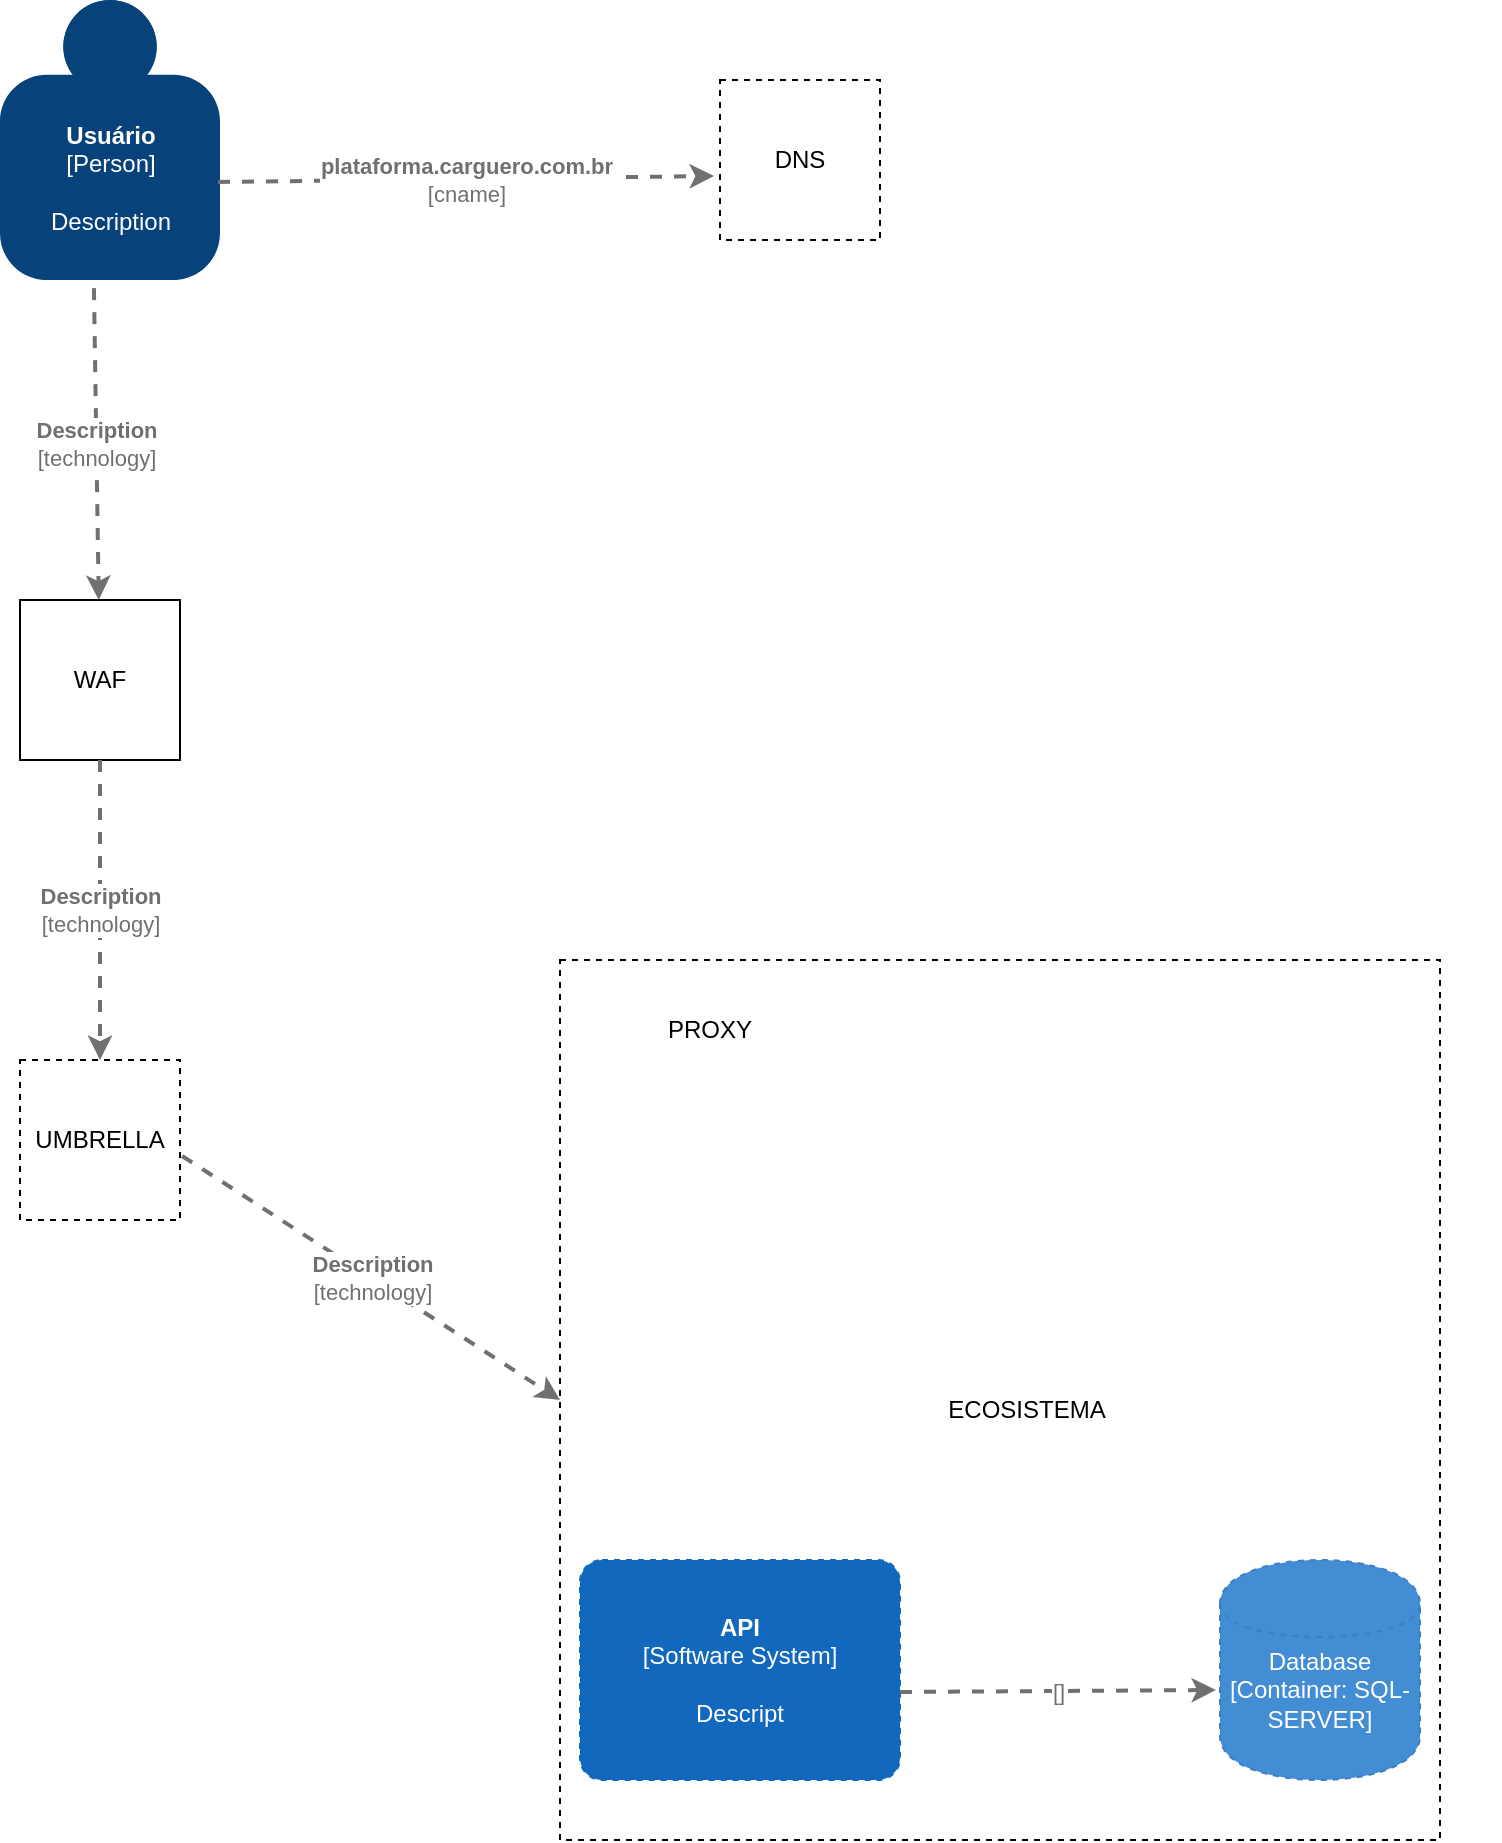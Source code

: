 <mxfile version="13.9.2" type="github">
  <diagram id="nGWeb2T-b6aRDUTrY9Ne" name="Page-1">
    <mxGraphModel dx="1542" dy="979" grid="1" gridSize="10" guides="1" tooltips="1" connect="1" arrows="1" fold="1" page="1" pageScale="1" pageWidth="850" pageHeight="1100" math="0" shadow="0">
      <root>
        <mxCell id="0" />
        <mxCell id="1" parent="0" />
        <mxCell id="WKsc-8ktAoIpN4Bo7_Br-1" value="WAF" style="whiteSpace=wrap;html=1;aspect=fixed;" vertex="1" parent="1">
          <mxGeometry x="90" y="330" width="80" height="80" as="geometry" />
        </mxCell>
        <object placeholders="1" c4Name="Usuário" c4Type="Person" c4Description="Description" label="&lt;b&gt;%c4Name%&lt;/b&gt;&lt;div&gt;[%c4Type%]&lt;/div&gt;&lt;br&gt;&lt;div&gt;%c4Description%&lt;/div&gt;" id="WKsc-8ktAoIpN4Bo7_Br-5">
          <mxCell style="html=1;dashed=0;whitespace=wrap;fillColor=#08427b;strokeColor=none;fontColor=#ffffff;shape=mxgraph.c4.person;align=center;metaEdit=1;points=[[0.5,0,0],[1,0.5,0],[1,0.75,0],[0.75,1,0],[0.5,1,0],[0.25,1,0],[0,0.75,0],[0,0.5,0]];metaData={&quot;c4Type&quot;:{&quot;editable&quot;:false}};" vertex="1" parent="1">
            <mxGeometry x="80" y="30" width="110.0" height="140" as="geometry" />
          </mxCell>
        </object>
        <mxCell id="WKsc-8ktAoIpN4Bo7_Br-6" value="DNS" style="whiteSpace=wrap;html=1;aspect=fixed;dashed=1;gradientColor=none;" vertex="1" parent="1">
          <mxGeometry x="440" y="70" width="80" height="80" as="geometry" />
        </mxCell>
        <object placeholders="1" c4Type="Relationship" c4Technology="cname" c4Description="plataforma.carguero.com.br" label="&lt;div style=&quot;text-align: left&quot;&gt;&lt;div style=&quot;text-align: center&quot;&gt;&lt;b&gt;%c4Description%&lt;/b&gt;&lt;/div&gt;&lt;div style=&quot;text-align: center&quot;&gt;[%c4Technology%]&lt;/div&gt;&lt;/div&gt;" id="WKsc-8ktAoIpN4Bo7_Br-7">
          <mxCell style="edgeStyle=none;rounded=0;html=1;jettySize=auto;orthogonalLoop=1;strokeColor=#707070;strokeWidth=2;fontColor=#707070;jumpStyle=none;dashed=1;metaEdit=1;metaData={&quot;c4Type&quot;:{&quot;editable&quot;:false}};entryX=-0.037;entryY=0.6;entryDx=0;entryDy=0;entryPerimeter=0;exitX=0.991;exitY=0.65;exitDx=0;exitDy=0;exitPerimeter=0;" edge="1" parent="1" source="WKsc-8ktAoIpN4Bo7_Br-5" target="WKsc-8ktAoIpN4Bo7_Br-6">
            <mxGeometry width="160" relative="1" as="geometry">
              <mxPoint x="240" y="120" as="sourcePoint" />
              <mxPoint x="370" y="120" as="targetPoint" />
            </mxGeometry>
          </mxCell>
        </object>
        <object placeholders="1" c4Type="Relationship" c4Technology="technology" c4Description="Description" label="&lt;div style=&quot;text-align: left&quot;&gt;&lt;div style=&quot;text-align: center&quot;&gt;&lt;b&gt;%c4Description%&lt;/b&gt;&lt;/div&gt;&lt;div style=&quot;text-align: center&quot;&gt;[%c4Technology%]&lt;/div&gt;&lt;/div&gt;" id="WKsc-8ktAoIpN4Bo7_Br-8">
          <mxCell style="edgeStyle=none;rounded=0;html=1;jettySize=auto;orthogonalLoop=1;strokeColor=#707070;strokeWidth=2;fontColor=#707070;jumpStyle=none;dashed=1;metaEdit=1;metaData={&quot;c4Type&quot;:{&quot;editable&quot;:false}};exitX=0.427;exitY=1.029;exitDx=0;exitDy=0;exitPerimeter=0;" edge="1" parent="1" source="WKsc-8ktAoIpN4Bo7_Br-5" target="WKsc-8ktAoIpN4Bo7_Br-1">
            <mxGeometry width="160" relative="1" as="geometry">
              <mxPoint x="340" y="480" as="sourcePoint" />
              <mxPoint x="500" y="480" as="targetPoint" />
            </mxGeometry>
          </mxCell>
        </object>
        <mxCell id="WKsc-8ktAoIpN4Bo7_Br-10" value="" style="group" vertex="1" connectable="0" parent="1">
          <mxGeometry x="360" y="510" width="470" height="440" as="geometry" />
        </mxCell>
        <mxCell id="WKsc-8ktAoIpN4Bo7_Br-3" value="" style="whiteSpace=wrap;html=1;aspect=fixed;dashed=1;" vertex="1" parent="WKsc-8ktAoIpN4Bo7_Br-10">
          <mxGeometry width="440" height="440" as="geometry" />
        </mxCell>
        <mxCell id="WKsc-8ktAoIpN4Bo7_Br-4" value="ECOSISTEMA" style="text;html=1;strokeColor=none;fillColor=none;align=center;verticalAlign=middle;whiteSpace=wrap;rounded=0;dashed=1;" vertex="1" parent="WKsc-8ktAoIpN4Bo7_Br-10">
          <mxGeometry x="119.167" y="119.167" width="229.167" height="210.833" as="geometry" />
        </mxCell>
        <mxCell id="WKsc-8ktAoIpN4Bo7_Br-12" value="PROXY" style="text;html=1;strokeColor=none;fillColor=none;align=center;verticalAlign=middle;whiteSpace=wrap;rounded=0;dashed=1;" vertex="1" parent="WKsc-8ktAoIpN4Bo7_Br-10">
          <mxGeometry x="10" y="20" width="130" height="30" as="geometry" />
        </mxCell>
        <object placeholders="1" c4Name="API" c4Type="Software System" c4Description="Descript" label="&lt;b&gt;%c4Name%&lt;/b&gt;&lt;div&gt;[%c4Type%]&lt;/div&gt;&lt;br&gt;&lt;div&gt;%c4Description%&lt;/div&gt;" id="WKsc-8ktAoIpN4Bo7_Br-16">
          <mxCell style="rounded=1;whiteSpace=wrap;html=1;labelBackgroundColor=none;fillColor=#1168BD;fontColor=#ffffff;align=center;arcSize=10;strokeColor=#1168BD;metaEdit=1;metaData={&quot;c4Type&quot;:{&quot;editable&quot;:false}};points=[[0.25,0,0],[0.5,0,0],[0.75,0,0],[1,0.25,0],[1,0.5,0],[1,0.75,0],[0.75,1,0],[0.5,1,0],[0.25,1,0],[0,0.75,0],[0,0.5,0],[0,0.25,0]];dashed=1;" vertex="1" parent="WKsc-8ktAoIpN4Bo7_Br-10">
            <mxGeometry x="10" y="300" width="160" height="110.0" as="geometry" />
          </mxCell>
        </object>
        <object placeholders="1" c4Type="Database" c4Technology="SQL-SERVER" c4Description="" label="%c4Type%&lt;div&gt;[Container:&amp;nbsp;%c4Technology%]&lt;/div&gt;&lt;br&gt;&lt;div&gt;%c4Description%&lt;/div&gt;" id="WKsc-8ktAoIpN4Bo7_Br-17">
          <mxCell style="shape=cylinder;whiteSpace=wrap;html=1;boundedLbl=1;rounded=0;labelBackgroundColor=none;fillColor=#438DD5;fontSize=12;fontColor=#ffffff;align=center;strokeColor=#3C7FC0;metaEdit=1;points=[[0.5,0,0],[1,0.25,0],[1,0.5,0],[1,0.75,0],[0.5,1,0],[0,0.75,0],[0,0.5,0],[0,0.25,0]];metaData={&quot;c4Type&quot;:{&quot;editable&quot;:false}};dashed=1;" vertex="1" parent="WKsc-8ktAoIpN4Bo7_Br-10">
            <mxGeometry x="330" y="300" width="100" height="110" as="geometry" />
          </mxCell>
        </object>
        <object placeholders="1" c4Type="Relationship" c4Technology="" c4Description="" label="&lt;div style=&quot;text-align: left&quot;&gt;&lt;div style=&quot;text-align: center&quot;&gt;&lt;b&gt;%c4Description%&lt;/b&gt;&lt;/div&gt;&lt;div style=&quot;text-align: center&quot;&gt;[%c4Technology%]&lt;/div&gt;&lt;/div&gt;" id="WKsc-8ktAoIpN4Bo7_Br-18">
          <mxCell style="edgeStyle=none;rounded=0;html=1;entryX=-0.02;entryY=0.591;jettySize=auto;orthogonalLoop=1;strokeColor=#707070;strokeWidth=2;fontColor=#707070;jumpStyle=none;dashed=1;metaEdit=1;metaData={&quot;c4Type&quot;:{&quot;editable&quot;:false}};exitX=1;exitY=0.6;exitDx=0;exitDy=0;exitPerimeter=0;entryDx=0;entryDy=0;entryPerimeter=0;" edge="1" parent="WKsc-8ktAoIpN4Bo7_Br-10" source="WKsc-8ktAoIpN4Bo7_Br-16" target="WKsc-8ktAoIpN4Bo7_Br-17">
            <mxGeometry width="160" relative="1" as="geometry">
              <mxPoint x="-10" y="200" as="sourcePoint" />
              <mxPoint x="150" y="200" as="targetPoint" />
            </mxGeometry>
          </mxCell>
        </object>
        <mxCell id="WKsc-8ktAoIpN4Bo7_Br-13" value="UMBRELLA" style="whiteSpace=wrap;html=1;aspect=fixed;dashed=1;gradientColor=none;" vertex="1" parent="1">
          <mxGeometry x="90" y="560" width="80" height="80" as="geometry" />
        </mxCell>
        <object placeholders="1" c4Type="Relationship" c4Technology="technology" c4Description="Description" label="&lt;div style=&quot;text-align: left&quot;&gt;&lt;div style=&quot;text-align: center&quot;&gt;&lt;b&gt;%c4Description%&lt;/b&gt;&lt;/div&gt;&lt;div style=&quot;text-align: center&quot;&gt;[%c4Technology%]&lt;/div&gt;&lt;/div&gt;" id="WKsc-8ktAoIpN4Bo7_Br-14">
          <mxCell style="edgeStyle=none;rounded=0;html=1;jettySize=auto;orthogonalLoop=1;strokeColor=#707070;strokeWidth=2;fontColor=#707070;jumpStyle=none;dashed=1;metaEdit=1;metaData={&quot;c4Type&quot;:{&quot;editable&quot;:false}};exitX=0.5;exitY=1;exitDx=0;exitDy=0;" edge="1" parent="1" source="WKsc-8ktAoIpN4Bo7_Br-1" target="WKsc-8ktAoIpN4Bo7_Br-13">
            <mxGeometry width="160" relative="1" as="geometry">
              <mxPoint x="340" y="520" as="sourcePoint" />
              <mxPoint x="500" y="520" as="targetPoint" />
            </mxGeometry>
          </mxCell>
        </object>
        <object placeholders="1" c4Type="Relationship" c4Technology="technology" c4Description="Description" label="&lt;div style=&quot;text-align: left&quot;&gt;&lt;div style=&quot;text-align: center&quot;&gt;&lt;b&gt;%c4Description%&lt;/b&gt;&lt;/div&gt;&lt;div style=&quot;text-align: center&quot;&gt;[%c4Technology%]&lt;/div&gt;&lt;/div&gt;" id="WKsc-8ktAoIpN4Bo7_Br-15">
          <mxCell style="edgeStyle=none;rounded=0;html=1;entryX=0;entryY=0.5;jettySize=auto;orthogonalLoop=1;strokeColor=#707070;strokeWidth=2;fontColor=#707070;jumpStyle=none;dashed=1;metaEdit=1;metaData={&quot;c4Type&quot;:{&quot;editable&quot;:false}};exitX=1.013;exitY=0.6;exitDx=0;exitDy=0;exitPerimeter=0;entryDx=0;entryDy=0;" edge="1" parent="1" source="WKsc-8ktAoIpN4Bo7_Br-13" target="WKsc-8ktAoIpN4Bo7_Br-3">
            <mxGeometry width="160" relative="1" as="geometry">
              <mxPoint x="340" y="520" as="sourcePoint" />
              <mxPoint x="500" y="520" as="targetPoint" />
            </mxGeometry>
          </mxCell>
        </object>
      </root>
    </mxGraphModel>
  </diagram>
</mxfile>
